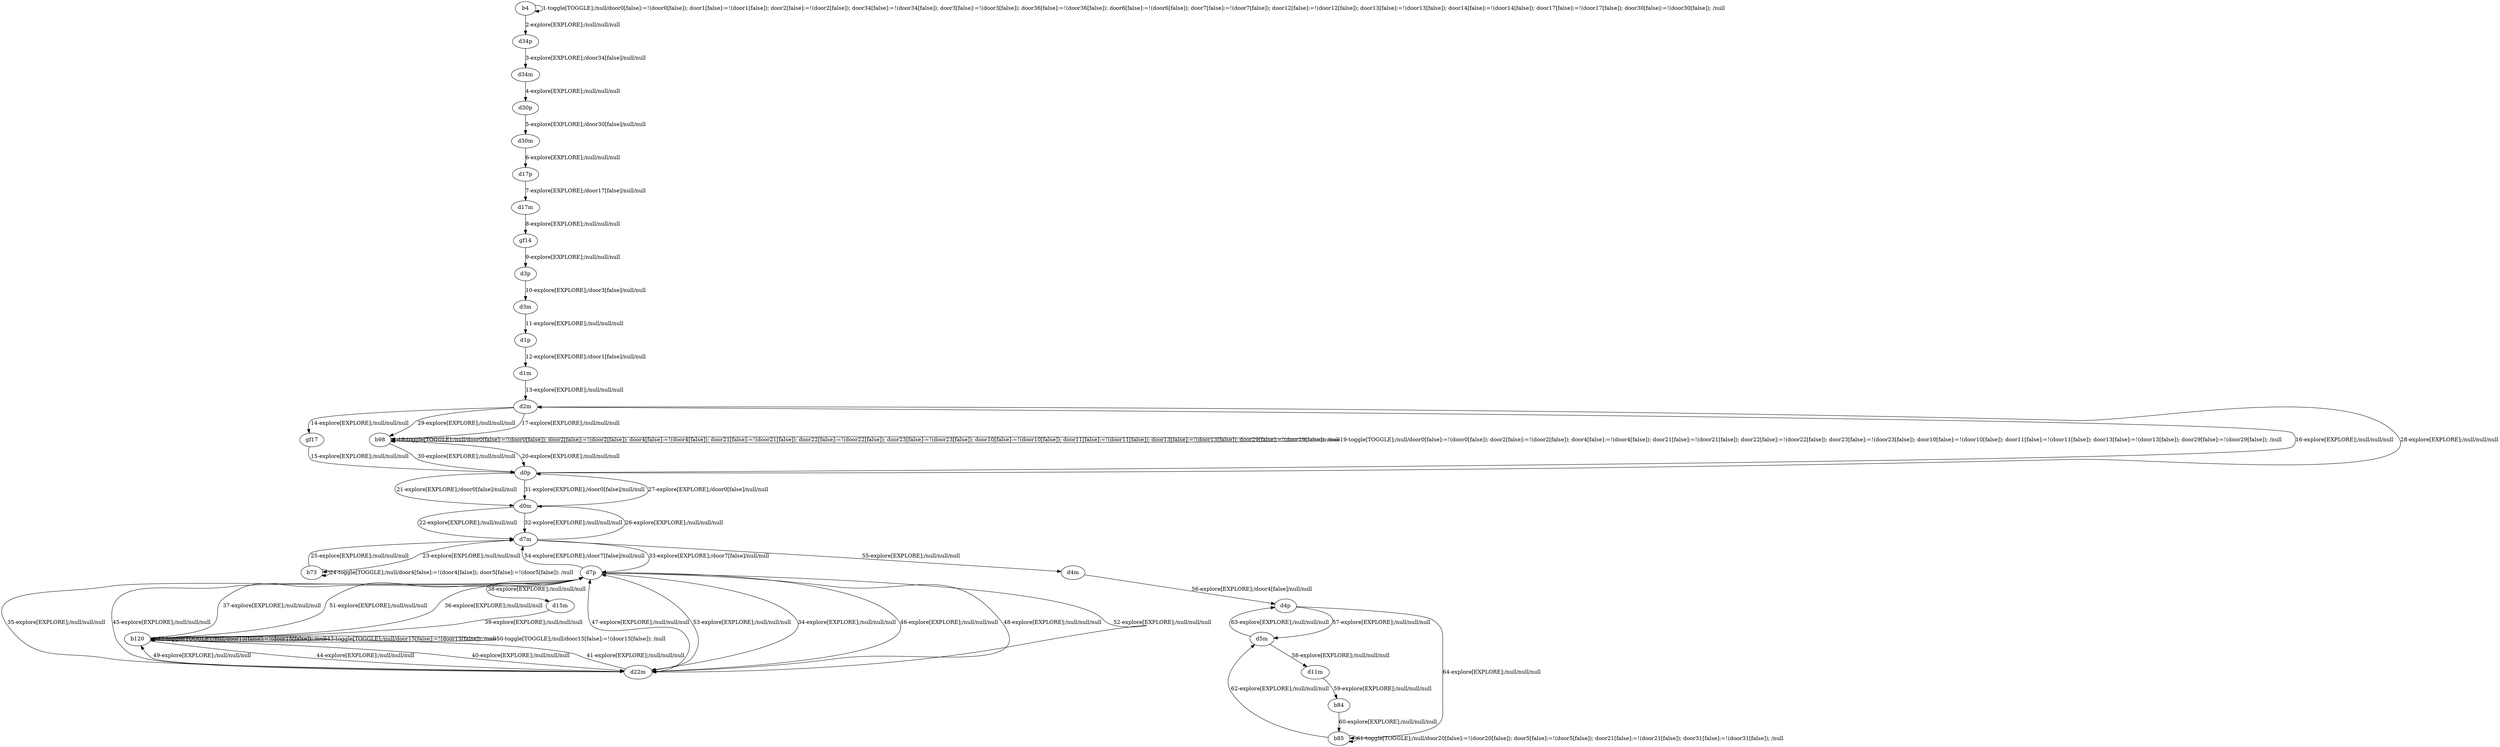 # Total number of goals covered by this test: 1
# d4p --> b85

digraph g {
"b4" -> "b4" [label = "1-toggle[TOGGLE];/null/door0[false]:=!(door0[false]); door1[false]:=!(door1[false]); door2[false]:=!(door2[false]); door34[false]:=!(door34[false]); door3[false]:=!(door3[false]); door36[false]:=!(door36[false]); door6[false]:=!(door6[false]); door7[false]:=!(door7[false]); door12[false]:=!(door12[false]); door13[false]:=!(door13[false]); door14[false]:=!(door14[false]); door17[false]:=!(door17[false]); door30[false]:=!(door30[false]); /null"];
"b4" -> "d34p" [label = "2-explore[EXPLORE];/null/null/null"];
"d34p" -> "d34m" [label = "3-explore[EXPLORE];/door34[false]/null/null"];
"d34m" -> "d30p" [label = "4-explore[EXPLORE];/null/null/null"];
"d30p" -> "d30m" [label = "5-explore[EXPLORE];/door30[false]/null/null"];
"d30m" -> "d17p" [label = "6-explore[EXPLORE];/null/null/null"];
"d17p" -> "d17m" [label = "7-explore[EXPLORE];/door17[false]/null/null"];
"d17m" -> "gf14" [label = "8-explore[EXPLORE];/null/null/null"];
"gf14" -> "d3p" [label = "9-explore[EXPLORE];/null/null/null"];
"d3p" -> "d3m" [label = "10-explore[EXPLORE];/door3[false]/null/null"];
"d3m" -> "d1p" [label = "11-explore[EXPLORE];/null/null/null"];
"d1p" -> "d1m" [label = "12-explore[EXPLORE];/door1[false]/null/null"];
"d1m" -> "d2m" [label = "13-explore[EXPLORE];/null/null/null"];
"d2m" -> "gf17" [label = "14-explore[EXPLORE];/null/null/null"];
"gf17" -> "d0p" [label = "15-explore[EXPLORE];/null/null/null"];
"d0p" -> "d2m" [label = "16-explore[EXPLORE];/null/null/null"];
"d2m" -> "b98" [label = "17-explore[EXPLORE];/null/null/null"];
"b98" -> "b98" [label = "18-toggle[TOGGLE];/null/door0[false]:=!(door0[false]); door2[false]:=!(door2[false]); door4[false]:=!(door4[false]); door21[false]:=!(door21[false]); door22[false]:=!(door22[false]); door23[false]:=!(door23[false]); door10[false]:=!(door10[false]); door11[false]:=!(door11[false]); door13[false]:=!(door13[false]); door29[false]:=!(door29[false]); /null"];
"b98" -> "b98" [label = "19-toggle[TOGGLE];/null/door0[false]:=!(door0[false]); door2[false]:=!(door2[false]); door4[false]:=!(door4[false]); door21[false]:=!(door21[false]); door22[false]:=!(door22[false]); door23[false]:=!(door23[false]); door10[false]:=!(door10[false]); door11[false]:=!(door11[false]); door13[false]:=!(door13[false]); door29[false]:=!(door29[false]); /null"];
"b98" -> "d0p" [label = "20-explore[EXPLORE];/null/null/null"];
"d0p" -> "d0m" [label = "21-explore[EXPLORE];/door0[false]/null/null"];
"d0m" -> "d7m" [label = "22-explore[EXPLORE];/null/null/null"];
"d7m" -> "b73" [label = "23-explore[EXPLORE];/null/null/null"];
"b73" -> "b73" [label = "24-toggle[TOGGLE];/null/door4[false]:=!(door4[false]); door5[false]:=!(door5[false]); /null"];
"b73" -> "d7m" [label = "25-explore[EXPLORE];/null/null/null"];
"d7m" -> "d0m" [label = "26-explore[EXPLORE];/null/null/null"];
"d0m" -> "d0p" [label = "27-explore[EXPLORE];/door0[false]/null/null"];
"d0p" -> "d2m" [label = "28-explore[EXPLORE];/null/null/null"];
"d2m" -> "b98" [label = "29-explore[EXPLORE];/null/null/null"];
"b98" -> "d0p" [label = "30-explore[EXPLORE];/null/null/null"];
"d0p" -> "d0m" [label = "31-explore[EXPLORE];/door0[false]/null/null"];
"d0m" -> "d7m" [label = "32-explore[EXPLORE];/null/null/null"];
"d7m" -> "d7p" [label = "33-explore[EXPLORE];/door7[false]/null/null"];
"d7p" -> "d22m" [label = "34-explore[EXPLORE];/null/null/null"];
"d22m" -> "d7p" [label = "35-explore[EXPLORE];/null/null/null"];
"d7p" -> "b120" [label = "36-explore[EXPLORE];/null/null/null"];
"b120" -> "d7p" [label = "37-explore[EXPLORE];/null/null/null"];
"d7p" -> "d15m" [label = "38-explore[EXPLORE];/null/null/null"];
"d15m" -> "b120" [label = "39-explore[EXPLORE];/null/null/null"];
"b120" -> "d22m" [label = "40-explore[EXPLORE];/null/null/null"];
"d22m" -> "b120" [label = "41-explore[EXPLORE];/null/null/null"];
"b120" -> "b120" [label = "42-toggle[TOGGLE];/null/door15[false]:=!(door15[false]); /null"];
"b120" -> "b120" [label = "43-toggle[TOGGLE];/null/door15[false]:=!(door15[false]); /null"];
"b120" -> "d22m" [label = "44-explore[EXPLORE];/null/null/null"];
"d22m" -> "d7p" [label = "45-explore[EXPLORE];/null/null/null"];
"d7p" -> "d22m" [label = "46-explore[EXPLORE];/null/null/null"];
"d22m" -> "d7p" [label = "47-explore[EXPLORE];/null/null/null"];
"d7p" -> "d22m" [label = "48-explore[EXPLORE];/null/null/null"];
"d22m" -> "b120" [label = "49-explore[EXPLORE];/null/null/null"];
"b120" -> "b120" [label = "50-toggle[TOGGLE];/null/door15[false]:=!(door15[false]); /null"];
"b120" -> "d7p" [label = "51-explore[EXPLORE];/null/null/null"];
"d7p" -> "d22m" [label = "52-explore[EXPLORE];/null/null/null"];
"d22m" -> "d7p" [label = "53-explore[EXPLORE];/null/null/null"];
"d7p" -> "d7m" [label = "54-explore[EXPLORE];/door7[false]/null/null"];
"d7m" -> "d4m" [label = "55-explore[EXPLORE];/null/null/null"];
"d4m" -> "d4p" [label = "56-explore[EXPLORE];/door4[false]/null/null"];
"d4p" -> "d5m" [label = "57-explore[EXPLORE];/null/null/null"];
"d5m" -> "d11m" [label = "58-explore[EXPLORE];/null/null/null"];
"d11m" -> "b84" [label = "59-explore[EXPLORE];/null/null/null"];
"b84" -> "b85" [label = "60-explore[EXPLORE];/null/null/null"];
"b85" -> "b85" [label = "61-toggle[TOGGLE];/null/door20[false]:=!(door20[false]); door5[false]:=!(door5[false]); door21[false]:=!(door21[false]); door31[false]:=!(door31[false]); /null"];
"b85" -> "d5m" [label = "62-explore[EXPLORE];/null/null/null"];
"d5m" -> "d4p" [label = "63-explore[EXPLORE];/null/null/null"];
"d4p" -> "b85" [label = "64-explore[EXPLORE];/null/null/null"];
}
